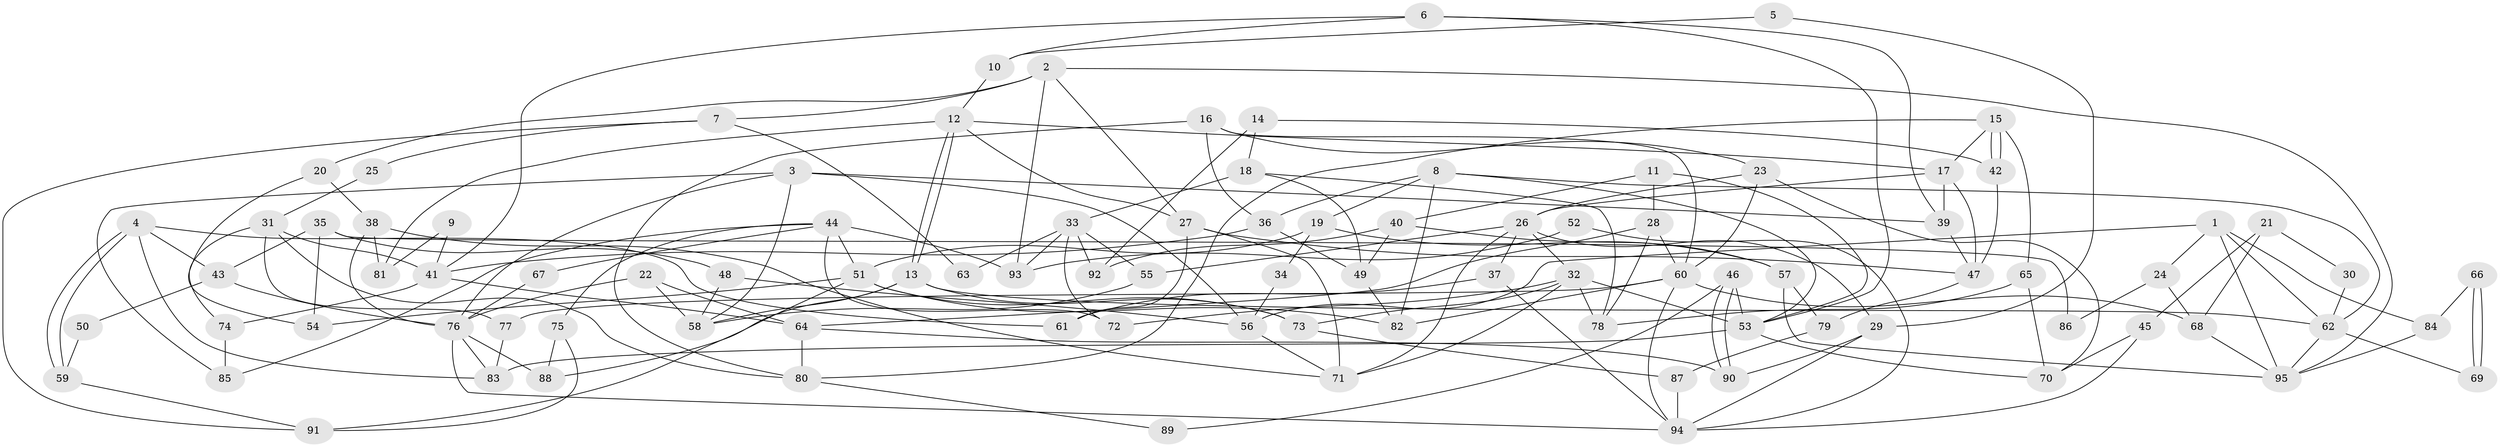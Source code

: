 // Generated by graph-tools (version 1.1) at 2025/26/03/09/25 03:26:12]
// undirected, 95 vertices, 190 edges
graph export_dot {
graph [start="1"]
  node [color=gray90,style=filled];
  1;
  2;
  3;
  4;
  5;
  6;
  7;
  8;
  9;
  10;
  11;
  12;
  13;
  14;
  15;
  16;
  17;
  18;
  19;
  20;
  21;
  22;
  23;
  24;
  25;
  26;
  27;
  28;
  29;
  30;
  31;
  32;
  33;
  34;
  35;
  36;
  37;
  38;
  39;
  40;
  41;
  42;
  43;
  44;
  45;
  46;
  47;
  48;
  49;
  50;
  51;
  52;
  53;
  54;
  55;
  56;
  57;
  58;
  59;
  60;
  61;
  62;
  63;
  64;
  65;
  66;
  67;
  68;
  69;
  70;
  71;
  72;
  73;
  74;
  75;
  76;
  77;
  78;
  79;
  80;
  81;
  82;
  83;
  84;
  85;
  86;
  87;
  88;
  89;
  90;
  91;
  92;
  93;
  94;
  95;
  1 -- 62;
  1 -- 95;
  1 -- 24;
  1 -- 56;
  1 -- 84;
  2 -- 95;
  2 -- 27;
  2 -- 7;
  2 -- 20;
  2 -- 93;
  3 -- 39;
  3 -- 76;
  3 -- 56;
  3 -- 58;
  3 -- 85;
  4 -- 43;
  4 -- 59;
  4 -- 59;
  4 -- 61;
  4 -- 83;
  5 -- 29;
  5 -- 10;
  6 -- 41;
  6 -- 53;
  6 -- 10;
  6 -- 39;
  7 -- 91;
  7 -- 25;
  7 -- 63;
  8 -- 36;
  8 -- 82;
  8 -- 19;
  8 -- 53;
  8 -- 62;
  9 -- 41;
  9 -- 81;
  10 -- 12;
  11 -- 28;
  11 -- 53;
  11 -- 40;
  12 -- 13;
  12 -- 13;
  12 -- 27;
  12 -- 17;
  12 -- 81;
  13 -- 73;
  13 -- 58;
  13 -- 62;
  13 -- 88;
  14 -- 92;
  14 -- 42;
  14 -- 18;
  15 -- 65;
  15 -- 42;
  15 -- 42;
  15 -- 17;
  15 -- 80;
  16 -- 80;
  16 -- 23;
  16 -- 36;
  16 -- 60;
  17 -- 26;
  17 -- 39;
  17 -- 47;
  18 -- 33;
  18 -- 49;
  18 -- 78;
  19 -- 51;
  19 -- 34;
  19 -- 57;
  20 -- 38;
  20 -- 54;
  21 -- 45;
  21 -- 68;
  21 -- 30;
  22 -- 58;
  22 -- 76;
  22 -- 64;
  23 -- 26;
  23 -- 60;
  23 -- 70;
  24 -- 68;
  24 -- 86;
  25 -- 31;
  26 -- 32;
  26 -- 29;
  26 -- 37;
  26 -- 55;
  26 -- 71;
  27 -- 47;
  27 -- 71;
  27 -- 61;
  28 -- 64;
  28 -- 60;
  28 -- 78;
  29 -- 94;
  29 -- 90;
  30 -- 62;
  31 -- 80;
  31 -- 41;
  31 -- 74;
  31 -- 77;
  32 -- 71;
  32 -- 78;
  32 -- 53;
  32 -- 72;
  32 -- 73;
  33 -- 55;
  33 -- 93;
  33 -- 63;
  33 -- 72;
  33 -- 92;
  34 -- 56;
  35 -- 54;
  35 -- 48;
  35 -- 43;
  35 -- 86;
  36 -- 41;
  36 -- 49;
  37 -- 61;
  37 -- 94;
  38 -- 76;
  38 -- 71;
  38 -- 81;
  39 -- 47;
  40 -- 49;
  40 -- 57;
  40 -- 92;
  41 -- 64;
  41 -- 74;
  42 -- 47;
  43 -- 76;
  43 -- 50;
  44 -- 72;
  44 -- 51;
  44 -- 67;
  44 -- 75;
  44 -- 85;
  44 -- 93;
  45 -- 94;
  45 -- 70;
  46 -- 90;
  46 -- 90;
  46 -- 53;
  46 -- 89;
  47 -- 79;
  48 -- 58;
  48 -- 56;
  49 -- 82;
  50 -- 59;
  51 -- 82;
  51 -- 73;
  51 -- 54;
  51 -- 91;
  52 -- 94;
  52 -- 93;
  53 -- 70;
  53 -- 83;
  55 -- 58;
  56 -- 71;
  57 -- 79;
  57 -- 95;
  59 -- 91;
  60 -- 77;
  60 -- 68;
  60 -- 82;
  60 -- 94;
  62 -- 69;
  62 -- 95;
  64 -- 90;
  64 -- 80;
  65 -- 70;
  65 -- 78;
  66 -- 84;
  66 -- 69;
  66 -- 69;
  67 -- 76;
  68 -- 95;
  73 -- 87;
  74 -- 85;
  75 -- 88;
  75 -- 91;
  76 -- 94;
  76 -- 83;
  76 -- 88;
  77 -- 83;
  79 -- 87;
  80 -- 89;
  84 -- 95;
  87 -- 94;
}
